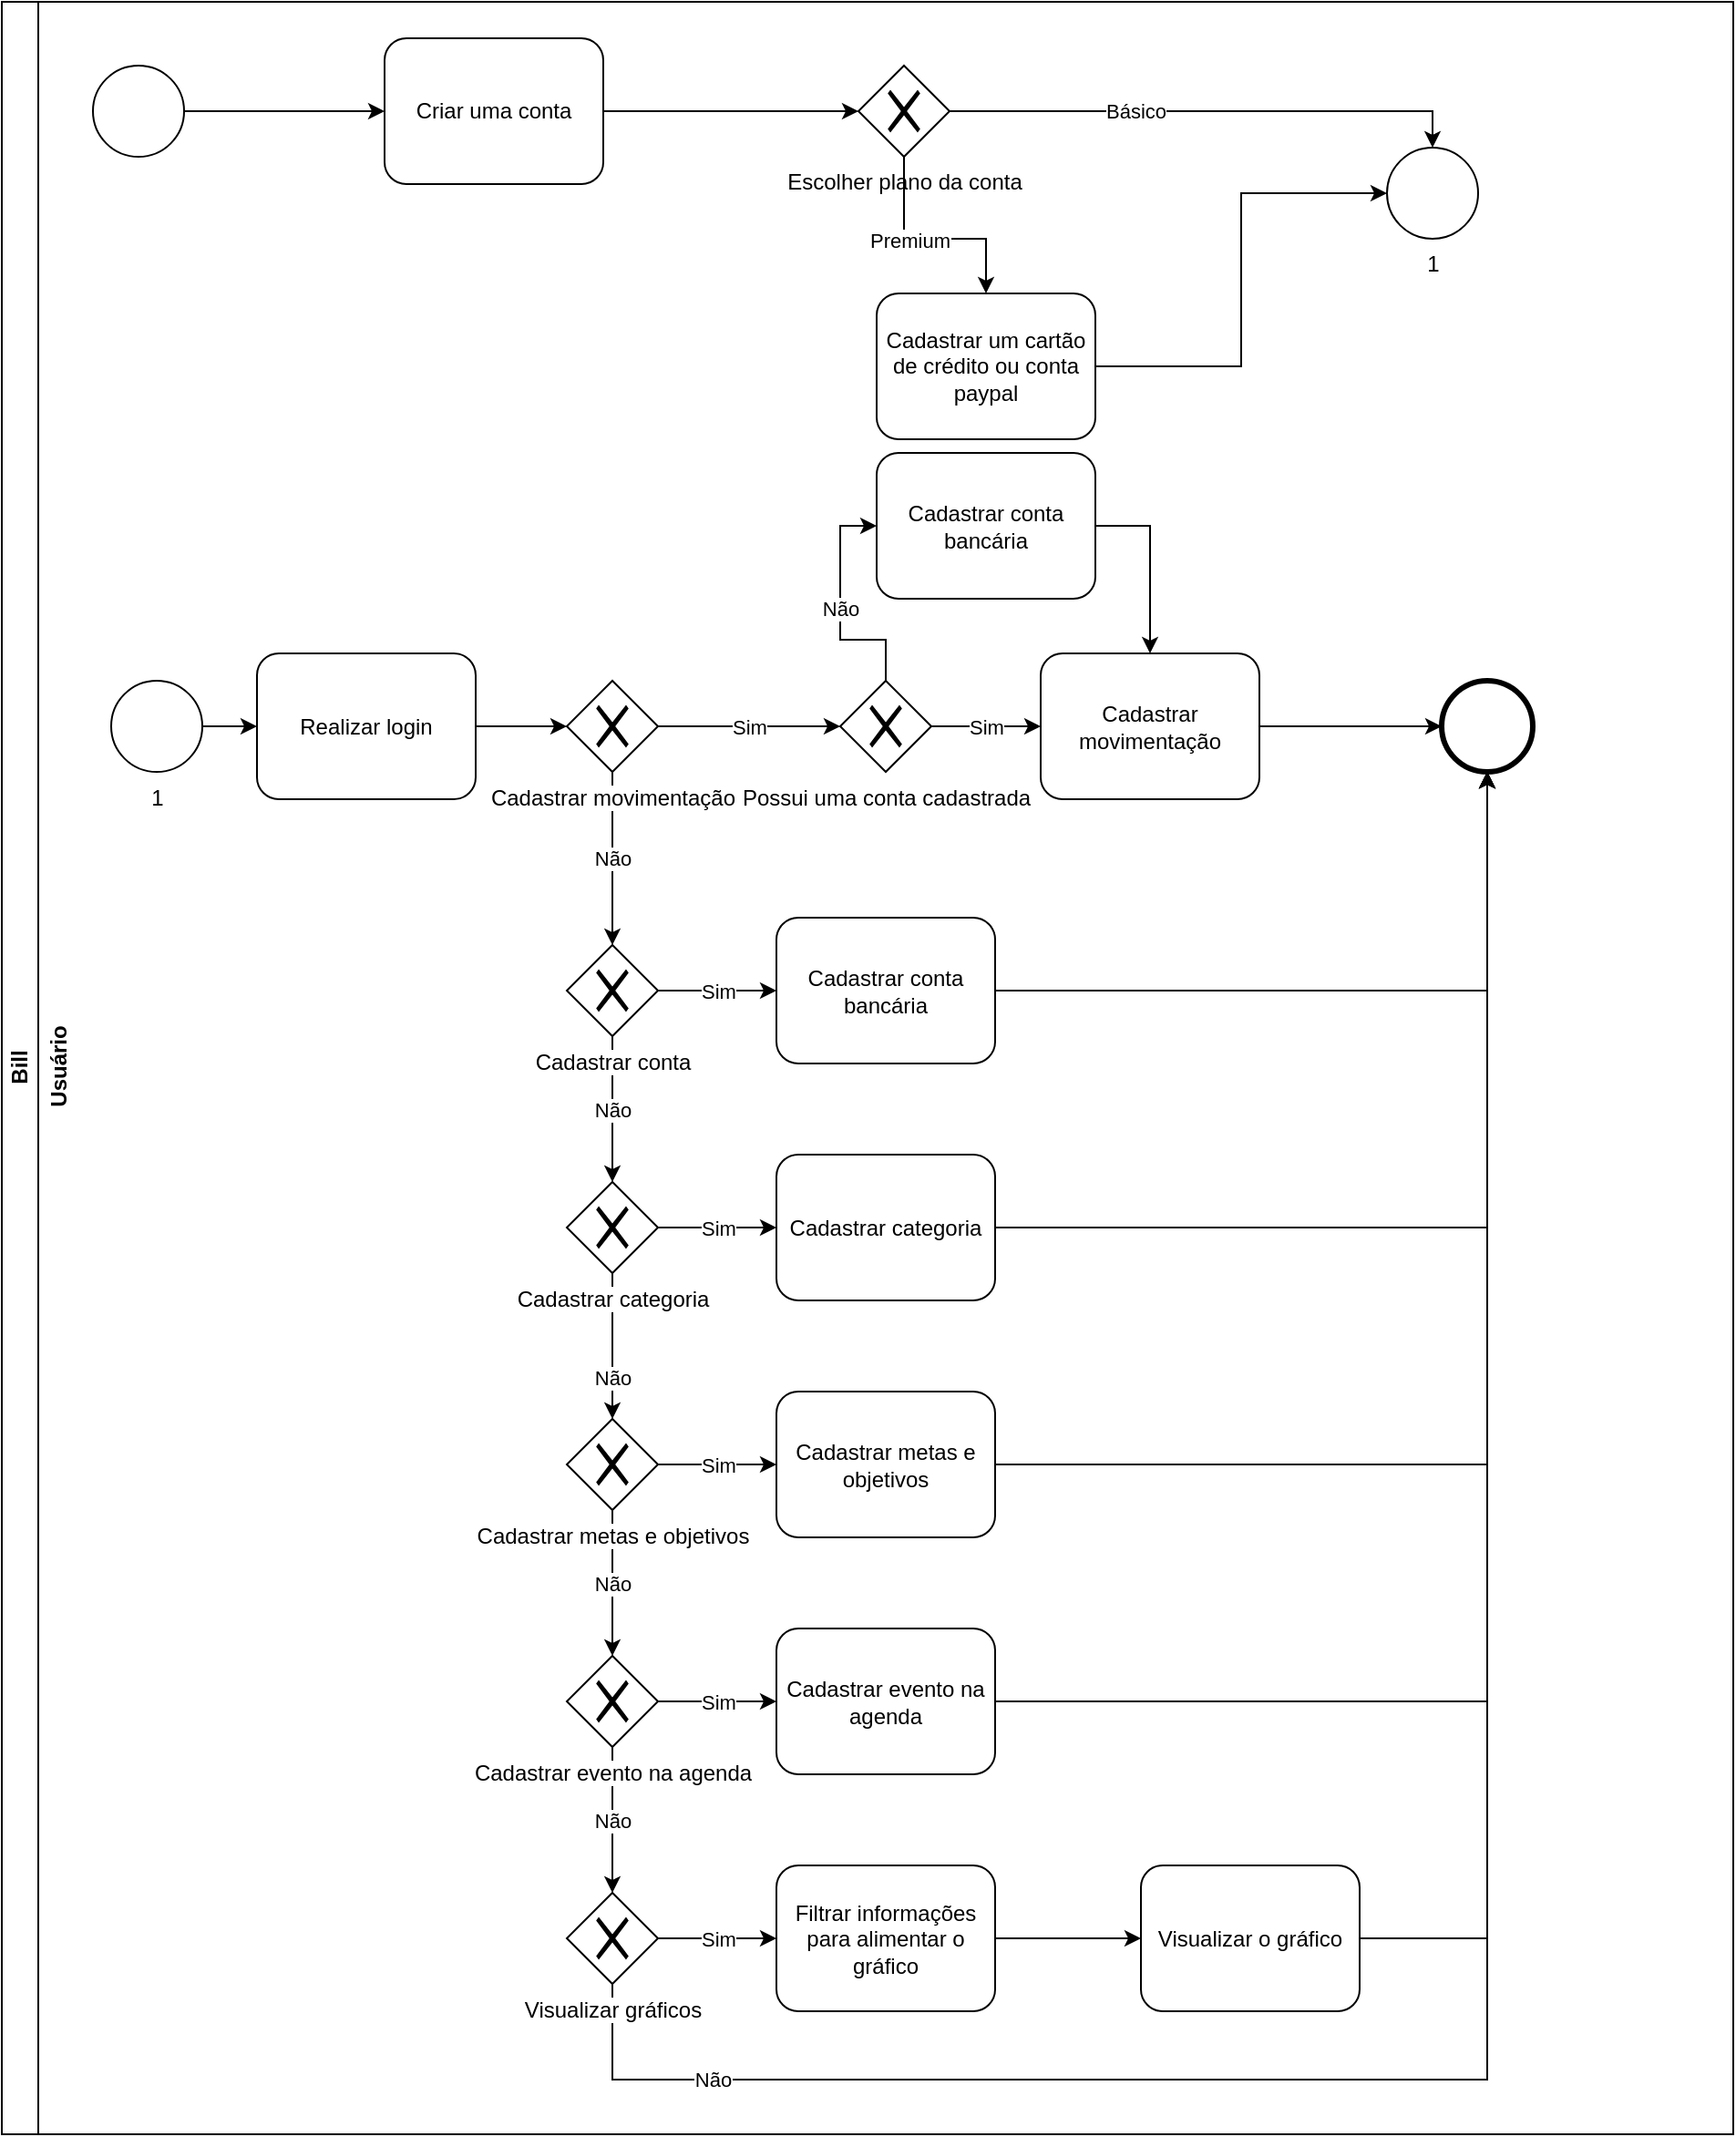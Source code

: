<mxfile version="13.0.9" type="google"><diagram name="Page-1" id="2a216829-ef6e-dabb-86c1-c78162f3ba2b"><mxGraphModel dx="1108" dy="685" grid="1" gridSize="10" guides="1" tooltips="1" connect="1" arrows="1" fold="1" page="1" pageScale="1" pageWidth="1100" pageHeight="850" background="#ffffff" math="0" shadow="0"><root><mxCell id="0"/><mxCell id="1" parent="0"/><mxCell id="QixxSv89UGNxrQJRto2i-1" value="Bill" style="swimlane;html=1;horizontal=0;startSize=20;" parent="1" vertex="1"><mxGeometry x="120" y="200" width="950" height="1170" as="geometry"/></mxCell><mxCell id="QixxSv89UGNxrQJRto2i-22" value="Usuário" style="swimlane;html=1;horizontal=0;swimlaneLine=0;startSize=23;" parent="QixxSv89UGNxrQJRto2i-1" vertex="1"><mxGeometry x="20" width="930" height="1170" as="geometry"/></mxCell><mxCell id="QixxSv89UGNxrQJRto2i-41" value="" style="edgeStyle=orthogonalEdgeStyle;rounded=0;orthogonalLoop=1;jettySize=auto;html=1;entryX=0;entryY=0.5;entryDx=0;entryDy=0;" parent="QixxSv89UGNxrQJRto2i-22" source="QixxSv89UGNxrQJRto2i-38" target="8E24JqCF9xoesrw4hrS4-2" edge="1"><mxGeometry relative="1" as="geometry"><mxPoint x="720" y="175" as="targetPoint"/></mxGeometry></mxCell><mxCell id="QixxSv89UGNxrQJRto2i-38" value="Cadastrar um cartão de crédito ou conta paypal" style="shape=ext;rounded=1;html=1;whiteSpace=wrap;" parent="QixxSv89UGNxrQJRto2i-22" vertex="1"><mxGeometry x="460" y="160" width="120" height="80" as="geometry"/></mxCell><mxCell id="QixxSv89UGNxrQJRto2i-36" value="Escolher plano da conta" style="shape=mxgraph.bpmn.shape;html=1;verticalLabelPosition=bottom;labelBackgroundColor=#ffffff;verticalAlign=top;align=center;perimeter=rhombusPerimeter;background=gateway;outlineConnect=0;outline=none;symbol=exclusiveGw;" parent="QixxSv89UGNxrQJRto2i-22" vertex="1"><mxGeometry x="450" y="35" width="50" height="50" as="geometry"/></mxCell><mxCell id="QixxSv89UGNxrQJRto2i-34" value="" style="edgeStyle=orthogonalEdgeStyle;rounded=0;orthogonalLoop=1;jettySize=auto;html=1;entryX=0.5;entryY=0;entryDx=0;entryDy=0;" parent="QixxSv89UGNxrQJRto2i-22" source="QixxSv89UGNxrQJRto2i-36" target="QixxSv89UGNxrQJRto2i-38" edge="1"><mxGeometry relative="1" as="geometry"><mxPoint x="585" y="165" as="targetPoint"/><Array as="points"><mxPoint x="475" y="130"/><mxPoint x="520" y="130"/></Array></mxGeometry></mxCell><mxCell id="QixxSv89UGNxrQJRto2i-35" value="Premium" style="edgeLabel;html=1;align=center;verticalAlign=middle;resizable=0;points=[];" parent="QixxSv89UGNxrQJRto2i-34" vertex="1" connectable="0"><mxGeometry x="-0.208" y="-1" relative="1" as="geometry"><mxPoint as="offset"/></mxGeometry></mxCell><mxCell id="QixxSv89UGNxrQJRto2i-32" style="edgeStyle=orthogonalEdgeStyle;rounded=0;orthogonalLoop=1;jettySize=auto;html=1;entryX=0.5;entryY=0;entryDx=0;entryDy=0;" parent="QixxSv89UGNxrQJRto2i-22" source="QixxSv89UGNxrQJRto2i-36" target="8E24JqCF9xoesrw4hrS4-2" edge="1"><mxGeometry relative="1" as="geometry"><mxPoint x="720" y="60" as="targetPoint"/></mxGeometry></mxCell><mxCell id="QixxSv89UGNxrQJRto2i-33" value="Básico" style="edgeLabel;html=1;align=center;verticalAlign=middle;resizable=0;points=[];" parent="QixxSv89UGNxrQJRto2i-32" vertex="1" connectable="0"><mxGeometry x="-0.298" y="-1" relative="1" as="geometry"><mxPoint x="1.67" y="-1" as="offset"/></mxGeometry></mxCell><mxCell id="8E24JqCF9xoesrw4hrS4-2" value="1" style="shape=mxgraph.bpmn.shape;html=1;verticalLabelPosition=bottom;labelBackgroundColor=#ffffff;verticalAlign=top;align=center;perimeter=ellipsePerimeter;outlineConnect=0;outline=standard;symbol=general;" parent="QixxSv89UGNxrQJRto2i-22" vertex="1"><mxGeometry x="740" y="80" width="50" height="50" as="geometry"/></mxCell><mxCell id="gJeSU9kvaU_KTPtw9Ivt-46" value="Cadastrar conta bancária" style="shape=ext;rounded=1;html=1;whiteSpace=wrap;" parent="QixxSv89UGNxrQJRto2i-22" vertex="1"><mxGeometry x="460" y="247.5" width="120" height="80" as="geometry"/></mxCell><mxCell id="gJeSU9kvaU_KTPtw9Ivt-42" value="Possui uma conta cadastrada" style="shape=mxgraph.bpmn.shape;html=1;verticalLabelPosition=bottom;labelBackgroundColor=#ffffff;verticalAlign=top;align=center;perimeter=rhombusPerimeter;background=gateway;outlineConnect=0;outline=none;symbol=exclusiveGw;" parent="QixxSv89UGNxrQJRto2i-22" vertex="1"><mxGeometry x="440" y="372.5" width="50" height="50" as="geometry"/></mxCell><mxCell id="gJeSU9kvaU_KTPtw9Ivt-41" value="Não" style="edgeStyle=orthogonalEdgeStyle;rounded=0;orthogonalLoop=1;jettySize=auto;html=1;entryX=0;entryY=0.5;entryDx=0;entryDy=0;" parent="QixxSv89UGNxrQJRto2i-22" source="gJeSU9kvaU_KTPtw9Ivt-42" target="gJeSU9kvaU_KTPtw9Ivt-46" edge="1"><mxGeometry relative="1" as="geometry"><mxPoint x="325" y="42.5" as="targetPoint"/></mxGeometry></mxCell><mxCell id="gJeSU9kvaU_KTPtw9Ivt-56" value="&lt;span style=&quot;background-color: rgb(255 , 255 , 255)&quot;&gt;Cadastrar evento na agenda&lt;/span&gt;" style="shape=ext;rounded=1;html=1;whiteSpace=wrap;" parent="QixxSv89UGNxrQJRto2i-22" vertex="1"><mxGeometry x="405" y="892.5" width="120" height="80" as="geometry"/></mxCell><mxCell id="gJeSU9kvaU_KTPtw9Ivt-65" value="" style="edgeStyle=orthogonalEdgeStyle;rounded=0;orthogonalLoop=1;jettySize=auto;html=1;" parent="QixxSv89UGNxrQJRto2i-22" source="gJeSU9kvaU_KTPtw9Ivt-61" target="gJeSU9kvaU_KTPtw9Ivt-64" edge="1"><mxGeometry relative="1" as="geometry"/></mxCell><mxCell id="gJeSU9kvaU_KTPtw9Ivt-61" value="&lt;span style=&quot;background-color: rgb(255 , 255 , 255)&quot;&gt;Filtrar informações para alimentar o gráfico&lt;/span&gt;" style="shape=ext;rounded=1;html=1;whiteSpace=wrap;" parent="QixxSv89UGNxrQJRto2i-22" vertex="1"><mxGeometry x="405" y="1022.5" width="120" height="80" as="geometry"/></mxCell><mxCell id="gJeSU9kvaU_KTPtw9Ivt-64" value="&lt;span style=&quot;background-color: rgb(255 , 255 , 255)&quot;&gt;Visualizar o gráfico&lt;/span&gt;" style="shape=ext;rounded=1;html=1;whiteSpace=wrap;" parent="QixxSv89UGNxrQJRto2i-22" vertex="1"><mxGeometry x="605" y="1022.5" width="120" height="80" as="geometry"/></mxCell><mxCell id="QixxSv89UGNxrQJRto2i-29" value="Criar uma conta" style="shape=ext;rounded=1;html=1;whiteSpace=wrap;" parent="QixxSv89UGNxrQJRto2i-22" vertex="1"><mxGeometry x="190" y="20" width="120" height="80" as="geometry"/></mxCell><mxCell id="QixxSv89UGNxrQJRto2i-28" value="" style="edgeStyle=orthogonalEdgeStyle;rounded=0;orthogonalLoop=1;jettySize=auto;html=1;entryX=0;entryY=0.5;entryDx=0;entryDy=0;" parent="QixxSv89UGNxrQJRto2i-22" source="QixxSv89UGNxrQJRto2i-29" target="QixxSv89UGNxrQJRto2i-36" edge="1"><mxGeometry relative="1" as="geometry"><mxPoint x="410" y="60" as="targetPoint"/></mxGeometry></mxCell><mxCell id="yRwQBdb0zM2EtnQnjOrC-1" style="edgeStyle=orthogonalEdgeStyle;rounded=0;orthogonalLoop=1;jettySize=auto;html=1;entryX=0;entryY=0.5;entryDx=0;entryDy=0;" edge="1" parent="1" source="QixxSv89UGNxrQJRto2i-25" target="QixxSv89UGNxrQJRto2i-29"><mxGeometry relative="1" as="geometry"/></mxCell><mxCell id="QixxSv89UGNxrQJRto2i-25" value="" style="shape=mxgraph.bpmn.shape;html=1;verticalLabelPosition=bottom;labelBackgroundColor=#ffffff;verticalAlign=top;align=center;perimeter=ellipsePerimeter;outlineConnect=0;outline=standard;symbol=general;" parent="1" vertex="1"><mxGeometry x="170" y="235" width="50" height="50" as="geometry"/></mxCell><mxCell id="gJeSU9kvaU_KTPtw9Ivt-25" style="edgeStyle=orthogonalEdgeStyle;rounded=0;orthogonalLoop=1;jettySize=auto;html=1;entryX=0;entryY=0.5;entryDx=0;entryDy=0;" parent="1" source="gJeSU9kvaU_KTPtw9Ivt-26" target="gJeSU9kvaU_KTPtw9Ivt-28" edge="1"><mxGeometry relative="1" as="geometry"/></mxCell><mxCell id="gJeSU9kvaU_KTPtw9Ivt-26" value="1" style="shape=mxgraph.bpmn.shape;html=1;verticalLabelPosition=bottom;labelBackgroundColor=#ffffff;verticalAlign=top;align=center;perimeter=ellipsePerimeter;outlineConnect=0;outline=standard;symbol=general;" parent="1" vertex="1"><mxGeometry x="180" y="572.5" width="50" height="50" as="geometry"/></mxCell><mxCell id="gJeSU9kvaU_KTPtw9Ivt-27" value="" style="edgeStyle=orthogonalEdgeStyle;rounded=0;orthogonalLoop=1;jettySize=auto;html=1;entryX=0;entryY=0.5;entryDx=0;entryDy=0;" parent="1" source="gJeSU9kvaU_KTPtw9Ivt-28" target="gJeSU9kvaU_KTPtw9Ivt-31" edge="1"><mxGeometry relative="1" as="geometry"><mxPoint x="270" y="137.5" as="targetPoint"/></mxGeometry></mxCell><mxCell id="gJeSU9kvaU_KTPtw9Ivt-28" value="Realizar login" style="shape=ext;rounded=1;html=1;whiteSpace=wrap;" parent="1" vertex="1"><mxGeometry x="260" y="557.5" width="120" height="80" as="geometry"/></mxCell><mxCell id="gJeSU9kvaU_KTPtw9Ivt-29" value="Sim" style="edgeStyle=orthogonalEdgeStyle;rounded=0;orthogonalLoop=1;jettySize=auto;html=1;" parent="1" source="gJeSU9kvaU_KTPtw9Ivt-31" target="gJeSU9kvaU_KTPtw9Ivt-42" edge="1"><mxGeometry relative="1" as="geometry"/></mxCell><mxCell id="gJeSU9kvaU_KTPtw9Ivt-30" value="Não" style="edgeStyle=orthogonalEdgeStyle;rounded=0;orthogonalLoop=1;jettySize=auto;html=1;" parent="1" source="gJeSU9kvaU_KTPtw9Ivt-31" target="gJeSU9kvaU_KTPtw9Ivt-34" edge="1"><mxGeometry relative="1" as="geometry"/></mxCell><mxCell id="gJeSU9kvaU_KTPtw9Ivt-31" value="Cadastrar movimentação" style="shape=mxgraph.bpmn.shape;html=1;verticalLabelPosition=bottom;labelBackgroundColor=#ffffff;verticalAlign=top;align=center;perimeter=rhombusPerimeter;background=gateway;outlineConnect=0;outline=none;symbol=exclusiveGw;" parent="1" vertex="1"><mxGeometry x="430" y="572.5" width="50" height="50" as="geometry"/></mxCell><mxCell id="gJeSU9kvaU_KTPtw9Ivt-32" value="Sim" style="edgeStyle=orthogonalEdgeStyle;rounded=0;orthogonalLoop=1;jettySize=auto;html=1;entryX=0;entryY=0.5;entryDx=0;entryDy=0;" parent="1" source="gJeSU9kvaU_KTPtw9Ivt-34" target="gJeSU9kvaU_KTPtw9Ivt-49" edge="1"><mxGeometry relative="1" as="geometry"/></mxCell><mxCell id="gJeSU9kvaU_KTPtw9Ivt-33" value="Não" style="edgeStyle=orthogonalEdgeStyle;rounded=0;orthogonalLoop=1;jettySize=auto;html=1;" parent="1" source="gJeSU9kvaU_KTPtw9Ivt-34" target="gJeSU9kvaU_KTPtw9Ivt-37" edge="1"><mxGeometry relative="1" as="geometry"/></mxCell><mxCell id="gJeSU9kvaU_KTPtw9Ivt-34" value="Cadastrar conta" style="shape=mxgraph.bpmn.shape;html=1;verticalLabelPosition=bottom;labelBackgroundColor=#ffffff;verticalAlign=top;align=center;perimeter=rhombusPerimeter;background=gateway;outlineConnect=0;outline=none;symbol=exclusiveGw;" parent="1" vertex="1"><mxGeometry x="430" y="717.5" width="50" height="50" as="geometry"/></mxCell><mxCell id="gJeSU9kvaU_KTPtw9Ivt-35" value="Sim" style="edgeStyle=orthogonalEdgeStyle;rounded=0;orthogonalLoop=1;jettySize=auto;html=1;entryX=0;entryY=0.5;entryDx=0;entryDy=0;" parent="1" source="gJeSU9kvaU_KTPtw9Ivt-37" target="gJeSU9kvaU_KTPtw9Ivt-51" edge="1"><mxGeometry relative="1" as="geometry"/></mxCell><mxCell id="gJeSU9kvaU_KTPtw9Ivt-36" value="Não" style="edgeStyle=orthogonalEdgeStyle;rounded=0;orthogonalLoop=1;jettySize=auto;html=1;" parent="1" source="gJeSU9kvaU_KTPtw9Ivt-37" target="gJeSU9kvaU_KTPtw9Ivt-39" edge="1"><mxGeometry x="0.429" relative="1" as="geometry"><mxPoint as="offset"/></mxGeometry></mxCell><mxCell id="gJeSU9kvaU_KTPtw9Ivt-37" value="Cadastrar categoria" style="shape=mxgraph.bpmn.shape;html=1;verticalLabelPosition=bottom;labelBackgroundColor=#ffffff;verticalAlign=top;align=center;perimeter=rhombusPerimeter;background=gateway;outlineConnect=0;outline=none;symbol=exclusiveGw;" parent="1" vertex="1"><mxGeometry x="430" y="847.5" width="50" height="50" as="geometry"/></mxCell><mxCell id="gJeSU9kvaU_KTPtw9Ivt-38" value="Sim" style="edgeStyle=orthogonalEdgeStyle;rounded=0;orthogonalLoop=1;jettySize=auto;html=1;" parent="1" source="gJeSU9kvaU_KTPtw9Ivt-39" target="gJeSU9kvaU_KTPtw9Ivt-53" edge="1"><mxGeometry relative="1" as="geometry"/></mxCell><mxCell id="gJeSU9kvaU_KTPtw9Ivt-55" value="Não" style="edgeStyle=orthogonalEdgeStyle;rounded=0;orthogonalLoop=1;jettySize=auto;html=1;" parent="1" source="gJeSU9kvaU_KTPtw9Ivt-39" target="gJeSU9kvaU_KTPtw9Ivt-54" edge="1"><mxGeometry relative="1" as="geometry"/></mxCell><mxCell id="gJeSU9kvaU_KTPtw9Ivt-39" value="Cadastrar metas e objetivos" style="shape=mxgraph.bpmn.shape;html=1;verticalLabelPosition=bottom;labelBackgroundColor=#ffffff;verticalAlign=top;align=center;perimeter=rhombusPerimeter;background=gateway;outlineConnect=0;outline=none;symbol=exclusiveGw;" parent="1" vertex="1"><mxGeometry x="430" y="977.5" width="50" height="50" as="geometry"/></mxCell><mxCell id="gJeSU9kvaU_KTPtw9Ivt-57" value="&#10;&#10;&lt;!--StartFragment--&gt;&lt;span style=&quot;color: rgb(0, 0, 0); font-family: Helvetica; font-size: 11px; font-style: normal; font-variant-ligatures: normal; font-variant-caps: normal; font-weight: 400; letter-spacing: normal; orphans: 2; text-align: center; text-indent: 0px; text-transform: none; widows: 2; word-spacing: 0px; -webkit-text-stroke-width: 0px; background-color: rgb(255, 255, 255); text-decoration-style: initial; text-decoration-color: initial; float: none; display: inline !important;&quot;&gt;Sim&lt;/span&gt;&lt;!--EndFragment--&gt;&#10;&#10;" style="edgeStyle=orthogonalEdgeStyle;rounded=0;orthogonalLoop=1;jettySize=auto;html=1;entryX=0;entryY=0.5;entryDx=0;entryDy=0;" parent="1" source="gJeSU9kvaU_KTPtw9Ivt-54" target="gJeSU9kvaU_KTPtw9Ivt-56" edge="1"><mxGeometry relative="1" as="geometry"/></mxCell><mxCell id="gJeSU9kvaU_KTPtw9Ivt-60" value="Não" style="edgeStyle=orthogonalEdgeStyle;rounded=0;orthogonalLoop=1;jettySize=auto;html=1;" parent="1" source="gJeSU9kvaU_KTPtw9Ivt-54" target="gJeSU9kvaU_KTPtw9Ivt-59" edge="1"><mxGeometry relative="1" as="geometry"/></mxCell><mxCell id="gJeSU9kvaU_KTPtw9Ivt-54" value="Cadastrar evento na agenda" style="shape=mxgraph.bpmn.shape;html=1;verticalLabelPosition=bottom;labelBackgroundColor=#ffffff;verticalAlign=top;align=center;perimeter=rhombusPerimeter;background=gateway;outlineConnect=0;outline=none;symbol=exclusiveGw;" parent="1" vertex="1"><mxGeometry x="430" y="1107.5" width="50" height="50" as="geometry"/></mxCell><mxCell id="gJeSU9kvaU_KTPtw9Ivt-62" value="&#10;&#10;&lt;!--StartFragment--&gt;&lt;span style=&quot;color: rgb(0, 0, 0); font-family: Helvetica; font-size: 11px; font-style: normal; font-variant-ligatures: normal; font-variant-caps: normal; font-weight: 400; letter-spacing: normal; orphans: 2; text-align: center; text-indent: 0px; text-transform: none; widows: 2; word-spacing: 0px; -webkit-text-stroke-width: 0px; background-color: rgb(255, 255, 255); text-decoration-style: initial; text-decoration-color: initial; float: none; display: inline !important;&quot;&gt;Sim&lt;/span&gt;&lt;!--EndFragment--&gt;&#10;&#10;" style="edgeStyle=orthogonalEdgeStyle;rounded=0;orthogonalLoop=1;jettySize=auto;html=1;entryX=0;entryY=0.5;entryDx=0;entryDy=0;" parent="1" source="gJeSU9kvaU_KTPtw9Ivt-59" target="gJeSU9kvaU_KTPtw9Ivt-61" edge="1"><mxGeometry relative="1" as="geometry"/></mxCell><mxCell id="gJeSU9kvaU_KTPtw9Ivt-70" value="Não" style="edgeStyle=orthogonalEdgeStyle;rounded=0;orthogonalLoop=1;jettySize=auto;html=1;entryX=0.5;entryY=1;entryDx=0;entryDy=0;" parent="1" source="gJeSU9kvaU_KTPtw9Ivt-59" target="gJeSU9kvaU_KTPtw9Ivt-47" edge="1"><mxGeometry x="-0.828" relative="1" as="geometry"><Array as="points"><mxPoint x="455" y="1340"/><mxPoint x="935" y="1340"/></Array><mxPoint as="offset"/></mxGeometry></mxCell><mxCell id="gJeSU9kvaU_KTPtw9Ivt-59" value="Visualizar gráficos" style="shape=mxgraph.bpmn.shape;html=1;verticalLabelPosition=bottom;labelBackgroundColor=#ffffff;verticalAlign=top;align=center;perimeter=rhombusPerimeter;background=gateway;outlineConnect=0;outline=none;symbol=exclusiveGw;" parent="1" vertex="1"><mxGeometry x="430" y="1237.5" width="50" height="50" as="geometry"/></mxCell><mxCell id="gJeSU9kvaU_KTPtw9Ivt-40" value="Sim" style="edgeStyle=orthogonalEdgeStyle;rounded=0;orthogonalLoop=1;jettySize=auto;html=1;entryX=0;entryY=0.5;entryDx=0;entryDy=0;" parent="1" source="gJeSU9kvaU_KTPtw9Ivt-42" target="gJeSU9kvaU_KTPtw9Ivt-44" edge="1"><mxGeometry relative="1" as="geometry"><mxPoint x="600" y="137.5" as="targetPoint"/></mxGeometry></mxCell><mxCell id="gJeSU9kvaU_KTPtw9Ivt-43" style="edgeStyle=orthogonalEdgeStyle;rounded=0;orthogonalLoop=1;jettySize=auto;html=1;entryX=0;entryY=0.5;entryDx=0;entryDy=0;" parent="1" source="gJeSU9kvaU_KTPtw9Ivt-44" target="gJeSU9kvaU_KTPtw9Ivt-47" edge="1"><mxGeometry relative="1" as="geometry"/></mxCell><mxCell id="gJeSU9kvaU_KTPtw9Ivt-44" value="Cadastrar movimentação" style="shape=ext;rounded=1;html=1;whiteSpace=wrap;" parent="1" vertex="1"><mxGeometry x="690" y="557.5" width="120" height="80" as="geometry"/></mxCell><mxCell id="gJeSU9kvaU_KTPtw9Ivt-45" style="edgeStyle=orthogonalEdgeStyle;rounded=0;orthogonalLoop=1;jettySize=auto;html=1;entryX=0.5;entryY=0;entryDx=0;entryDy=0;exitX=1;exitY=0.5;exitDx=0;exitDy=0;" parent="1" source="gJeSU9kvaU_KTPtw9Ivt-46" target="gJeSU9kvaU_KTPtw9Ivt-44" edge="1"><mxGeometry relative="1" as="geometry"><Array as="points"><mxPoint x="750" y="487"/></Array></mxGeometry></mxCell><mxCell id="gJeSU9kvaU_KTPtw9Ivt-47" value="" style="shape=mxgraph.bpmn.shape;html=1;verticalLabelPosition=bottom;labelBackgroundColor=#ffffff;verticalAlign=top;align=center;perimeter=ellipsePerimeter;outlineConnect=0;outline=end;symbol=general;" parent="1" vertex="1"><mxGeometry x="910" y="572.5" width="50" height="50" as="geometry"/></mxCell><mxCell id="gJeSU9kvaU_KTPtw9Ivt-48" style="edgeStyle=orthogonalEdgeStyle;rounded=0;orthogonalLoop=1;jettySize=auto;html=1;entryX=0.5;entryY=1;entryDx=0;entryDy=0;" parent="1" source="gJeSU9kvaU_KTPtw9Ivt-49" target="gJeSU9kvaU_KTPtw9Ivt-47" edge="1"><mxGeometry relative="1" as="geometry"/></mxCell><mxCell id="gJeSU9kvaU_KTPtw9Ivt-49" value="Cadastrar conta bancária" style="shape=ext;rounded=1;html=1;whiteSpace=wrap;" parent="1" vertex="1"><mxGeometry x="545" y="702.5" width="120" height="80" as="geometry"/></mxCell><mxCell id="gJeSU9kvaU_KTPtw9Ivt-50" style="edgeStyle=orthogonalEdgeStyle;rounded=0;orthogonalLoop=1;jettySize=auto;html=1;entryX=0.5;entryY=1;entryDx=0;entryDy=0;" parent="1" source="gJeSU9kvaU_KTPtw9Ivt-51" target="gJeSU9kvaU_KTPtw9Ivt-47" edge="1"><mxGeometry relative="1" as="geometry"/></mxCell><mxCell id="gJeSU9kvaU_KTPtw9Ivt-51" value="Cadastrar categoria" style="shape=ext;rounded=1;html=1;whiteSpace=wrap;" parent="1" vertex="1"><mxGeometry x="545" y="832.5" width="120" height="80" as="geometry"/></mxCell><mxCell id="gJeSU9kvaU_KTPtw9Ivt-52" style="edgeStyle=orthogonalEdgeStyle;rounded=0;orthogonalLoop=1;jettySize=auto;html=1;entryX=0.5;entryY=1;entryDx=0;entryDy=0;" parent="1" source="gJeSU9kvaU_KTPtw9Ivt-53" target="gJeSU9kvaU_KTPtw9Ivt-47" edge="1"><mxGeometry relative="1" as="geometry"/></mxCell><mxCell id="gJeSU9kvaU_KTPtw9Ivt-53" value="&lt;span style=&quot;background-color: rgb(255 , 255 , 255)&quot;&gt;Cadastrar metas e objetivos&lt;/span&gt;" style="shape=ext;rounded=1;html=1;whiteSpace=wrap;" parent="1" vertex="1"><mxGeometry x="545" y="962.5" width="120" height="80" as="geometry"/></mxCell><mxCell id="gJeSU9kvaU_KTPtw9Ivt-58" style="edgeStyle=orthogonalEdgeStyle;rounded=0;orthogonalLoop=1;jettySize=auto;html=1;entryX=0.5;entryY=1;entryDx=0;entryDy=0;" parent="1" source="gJeSU9kvaU_KTPtw9Ivt-56" target="gJeSU9kvaU_KTPtw9Ivt-47" edge="1"><mxGeometry relative="1" as="geometry"/></mxCell><mxCell id="gJeSU9kvaU_KTPtw9Ivt-66" style="edgeStyle=orthogonalEdgeStyle;rounded=0;orthogonalLoop=1;jettySize=auto;html=1;entryX=0.5;entryY=1;entryDx=0;entryDy=0;" parent="1" source="gJeSU9kvaU_KTPtw9Ivt-64" target="gJeSU9kvaU_KTPtw9Ivt-47" edge="1"><mxGeometry relative="1" as="geometry"/></mxCell></root></mxGraphModel></diagram></mxfile>
